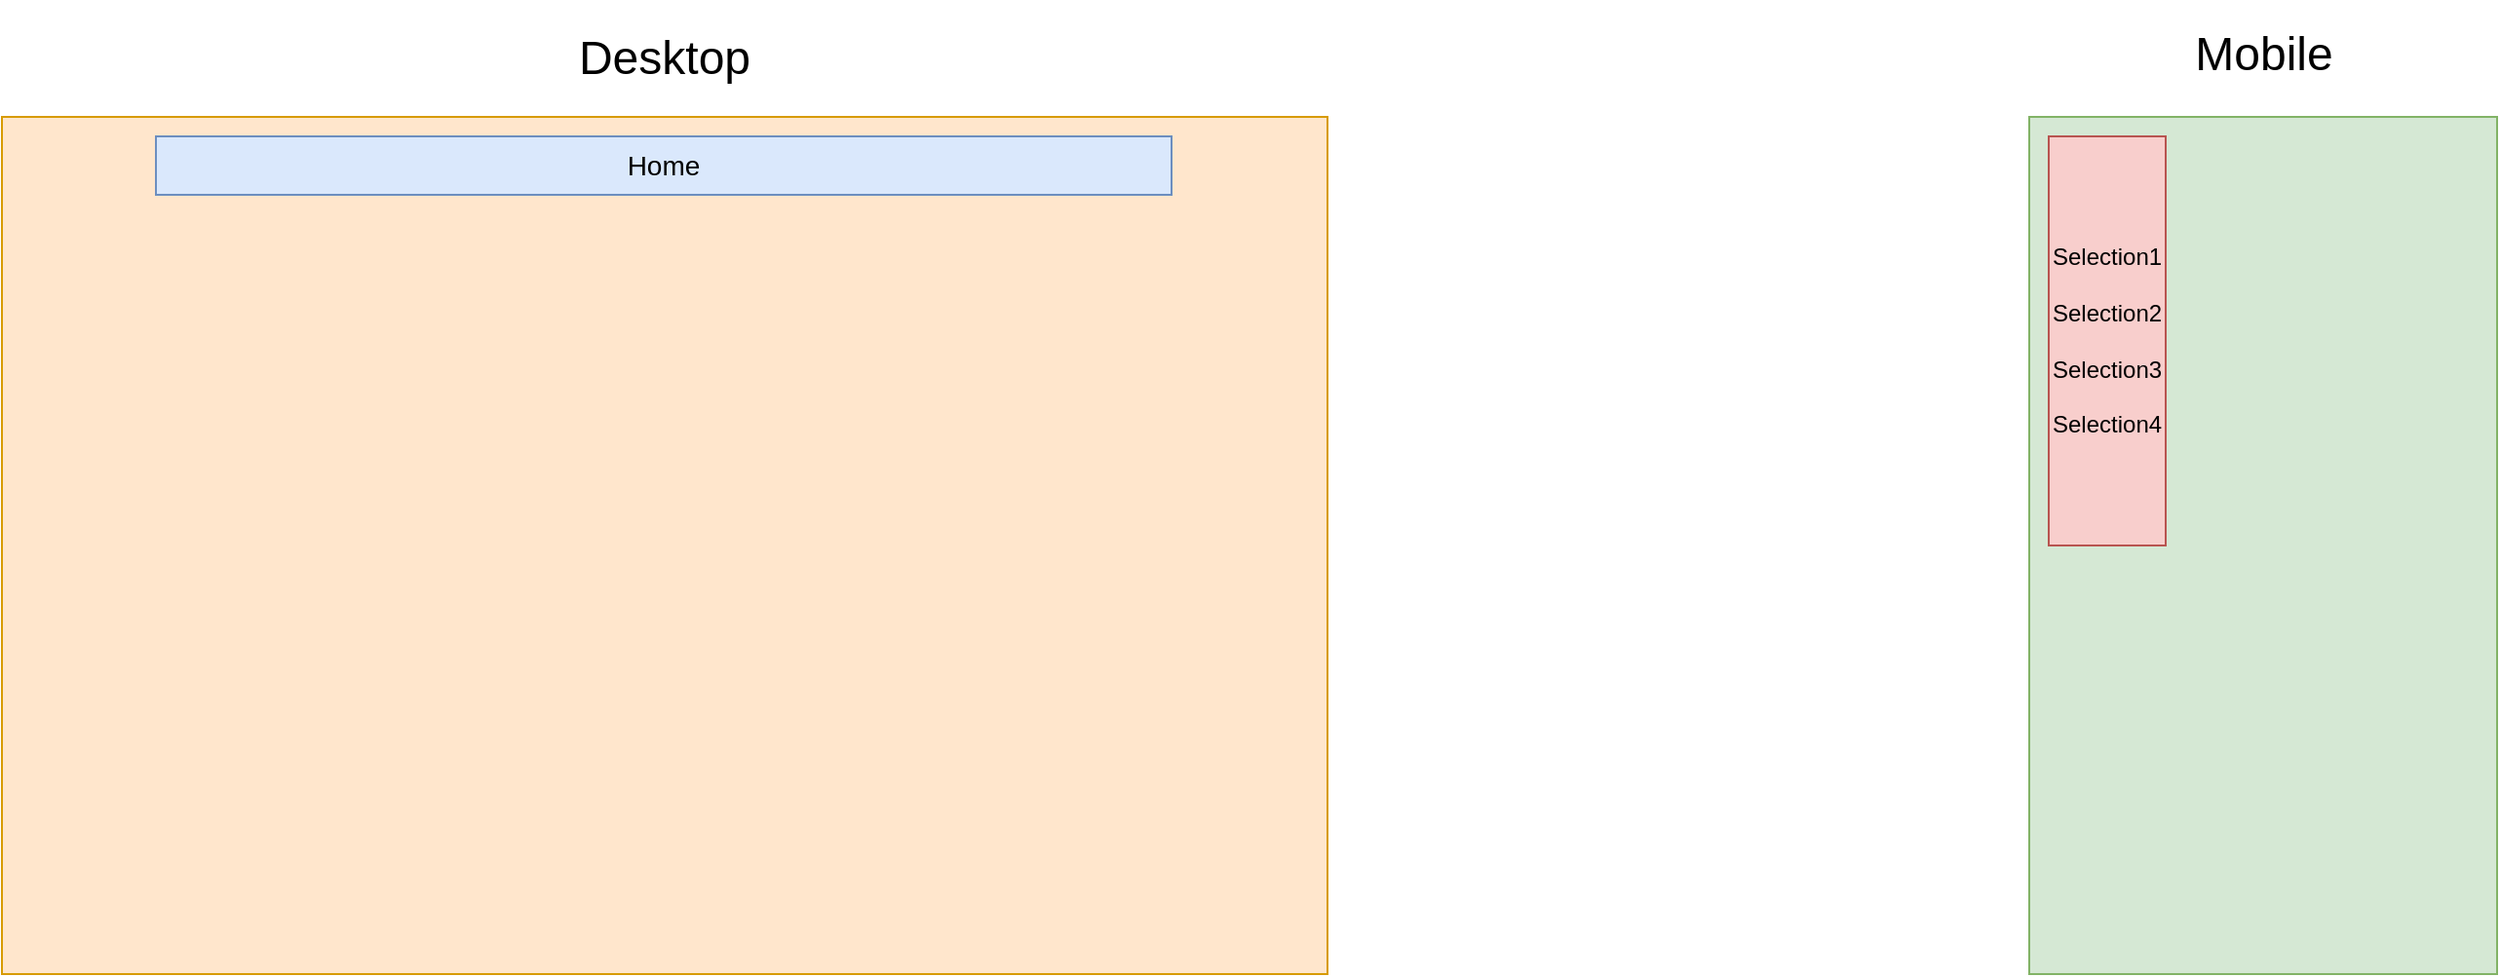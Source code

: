 <mxfile version="21.2.8" type="device">
  <diagram name="Seite-1" id="eWyoWGNT4vj7796dPM0m">
    <mxGraphModel dx="808" dy="558" grid="1" gridSize="10" guides="1" tooltips="1" connect="1" arrows="1" fold="1" page="1" pageScale="1" pageWidth="827" pageHeight="1169" math="0" shadow="0">
      <root>
        <mxCell id="0" />
        <mxCell id="1" parent="0" />
        <mxCell id="qGWc4HgYIMpYUfdJUcuK-2" value="" style="rounded=0;whiteSpace=wrap;html=1;fillColor=#ffe6cc;strokeColor=#d79b00;" vertex="1" parent="1">
          <mxGeometry x="80" y="160" width="680" height="440" as="geometry" />
        </mxCell>
        <mxCell id="qGWc4HgYIMpYUfdJUcuK-3" value="&lt;font style=&quot;font-size: 24px;&quot;&gt;Desktop&lt;/font&gt;" style="text;html=1;strokeColor=none;fillColor=none;align=center;verticalAlign=middle;whiteSpace=wrap;rounded=0;" vertex="1" parent="1">
          <mxGeometry x="355" y="100" width="130" height="60" as="geometry" />
        </mxCell>
        <mxCell id="qGWc4HgYIMpYUfdJUcuK-4" value="&lt;font style=&quot;font-size: 14px;&quot;&gt;Home&lt;/font&gt;" style="text;html=1;strokeColor=#6c8ebf;fillColor=#dae8fc;align=center;verticalAlign=middle;whiteSpace=wrap;rounded=0;" vertex="1" parent="1">
          <mxGeometry x="159" y="170" width="521" height="30" as="geometry" />
        </mxCell>
        <mxCell id="qGWc4HgYIMpYUfdJUcuK-5" value="" style="rounded=0;whiteSpace=wrap;html=1;fillColor=#d5e8d4;strokeColor=#82b366;" vertex="1" parent="1">
          <mxGeometry x="1120" y="160" width="240" height="440" as="geometry" />
        </mxCell>
        <mxCell id="qGWc4HgYIMpYUfdJUcuK-6" value="&lt;font style=&quot;font-size: 24px;&quot;&gt;Mobile&lt;/font&gt;" style="text;html=1;strokeColor=none;fillColor=none;align=center;verticalAlign=middle;whiteSpace=wrap;rounded=0;" vertex="1" parent="1">
          <mxGeometry x="1181" y="100" width="119" height="55" as="geometry" />
        </mxCell>
        <mxCell id="qGWc4HgYIMpYUfdJUcuK-10" value="Selection1&lt;br&gt;&lt;br&gt;Selection2&lt;br&gt;&lt;br&gt;Selection3&lt;br&gt;&lt;br&gt;Selection4&amp;nbsp;" style="rounded=0;whiteSpace=wrap;html=1;fillColor=#f8cecc;strokeColor=#b85450;align=left;" vertex="1" parent="1">
          <mxGeometry x="1130" y="170" width="60" height="210" as="geometry" />
        </mxCell>
      </root>
    </mxGraphModel>
  </diagram>
</mxfile>
